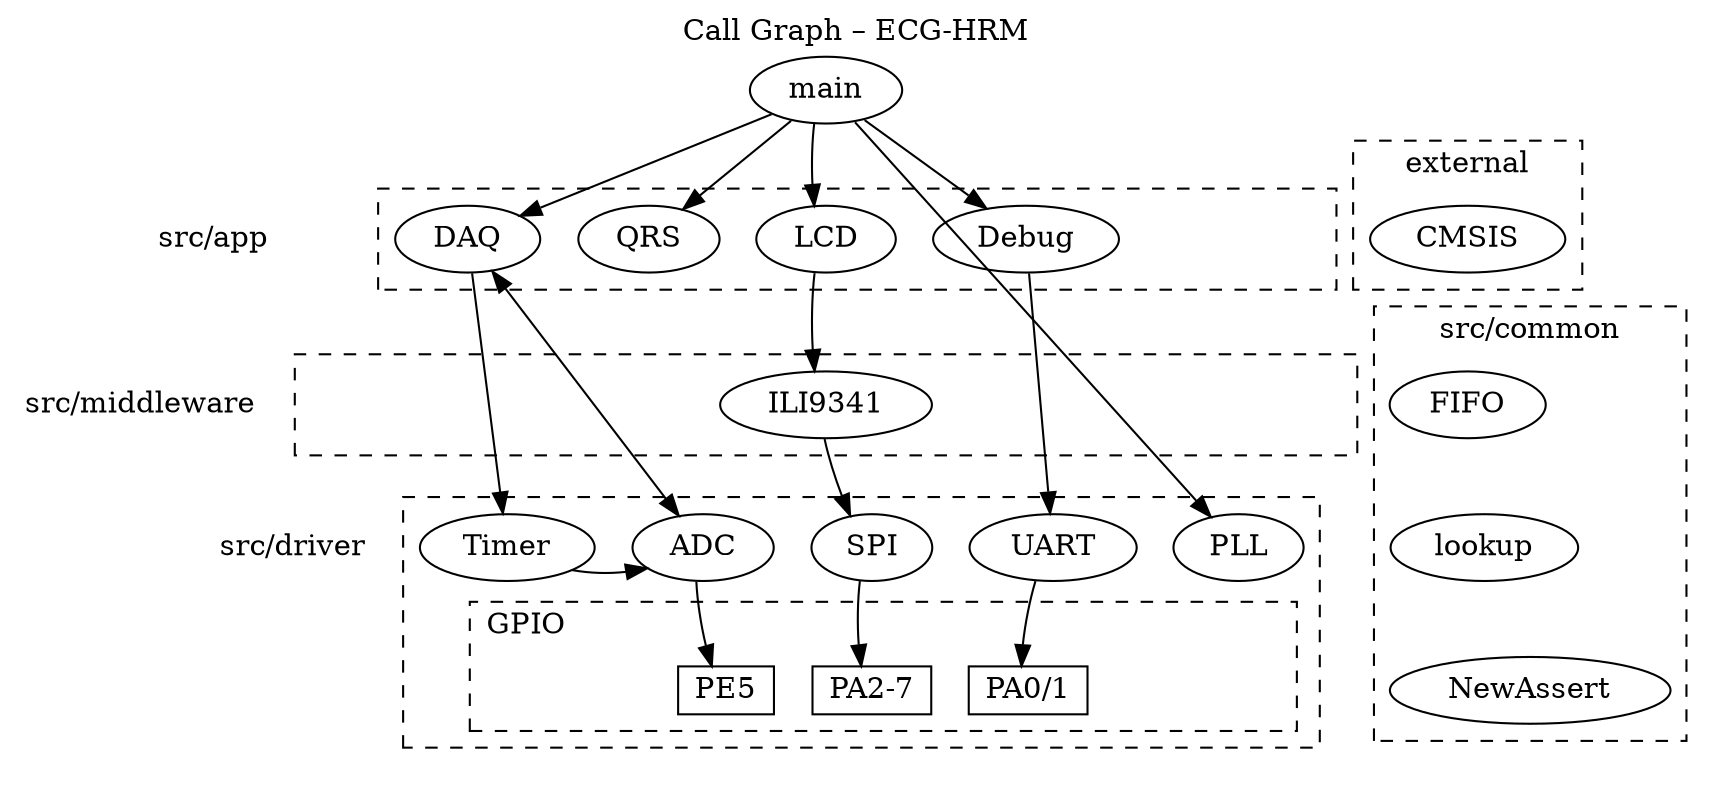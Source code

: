 digraph {
    labelloc="t";
    label="Call Graph – ECG-HRM";
    labeljust="c";
    newrank=true;
    node[shape=ellipse, height=0.25, width=0.5];
    splines=false;

    /***************************************************************************
    Main Clusters
    ***************************************************************************/

    // Application Software
    subgraph cluster_app{
        label=""; style="dashed";

        DAQ, QRS, LCD, Debug;
        app_col5[style=invis, shape=none];
    };

    // Middleware
    subgraph cluster_middleware{
        label=""
        style="dashed";

        ILI9341;
        mid_col1[style=invis, shape=none];
        mid_col2[style=invis, shape=none];
        mid_col4[style=invis, shape=none];
        mid_col5[style=invis, shape=none];
    };

    // Device Drivers
    subgraph cluster_driver{
        label=""; style="dashed";

        ADC, PLL, SPI, Timer, UART;

        subgraph cluster_gpio{
            label="GPIO";
            labeljust="l";

            node[shape=rect];
            PA01[label="PA0/1"]
            PA27[label="PA2-7"];
            PE5;

            node[style=invis, shape=none, width=0, height=0]
            hw_col1;
            hw_col5;
        };

    };

    // Common
    subgraph cluster_common {
        label="src/common"; style="dashed";

        FIFO, lookup, NewAssert;
    }

    // External
    subgraph cluster_external {
        label="external"; style="dashed";
        CMSIS;
    }

    // Connections
    edge[constraint=false];
    main -> {DAQ, QRS, LCD, Debug, PLL};
    DAQ -> ADC[dir=both];
    DAQ -> Timer;
    LCD -> ILI9341 -> SPI -> PA27;
    Debug -> UART -> PA01;

    ADC -> PE5;
    ADC -> Timer[dir=back];
    
    /***************************************************************************
    Graphviz Boilerplate
    ***************************************************************************/
    
    // Rows
    subgraph invis_rows{
        edge[style=invis];
        node[shape=none]
        rank_app[label="src/app"];
        rank_middle[label="src/middleware"]; 
        rank_driver[label="src/driver"];

        node[style=invis, shape=none, width=0, height=0, label=""];
        rank_main; rank_hw; rank_cols;
    };

    // Columns
    subgraph invis_cols{
        node[style=invis, shape=none, width=0, height=0, label=""];
        col1, col2, col3, col4, col5, col6;
    }

    // Horizontal Alignment
    edge[style=invis, weight=3, constraint=true];
    {rank=source; rank_main, main};
    {rank=same; rank_app -> DAQ -> QRS -> LCD -> Debug -> app_col5 -> CMSIS};
    {rank=same; rank_middle -> mid_col1 -> mid_col2 -> ILI9341 -> mid_col4 -> mid_col5 -> FIFO};
    {rank=same; rank_driver -> Timer -> ADC -> SPI -> UART -> PLL -> lookup};
    {rank=same; rank_hw -> hw_col1 -> PE5 -> PA27 -> PA01 -> hw_col5 -> NewAssert};
    {rank=same; rank_cols -> col1 -> col2 -> col3 -> col4 -> col5 -> col6};

    // Vertical Alignment
    rank_main -> rank_app -> rank_middle -> rank_driver -> rank_hw -> rank_cols;
    DAQ -> mid_col1 -> Timer -> hw_col1 -> col1;
    QRS -> mid_col2 -> ADC -> PE5 -> col2;
    main -> LCD -> ILI9341 -> SPI -> PA27 -> col3;
    Debug -> mid_col4 -> UART -> PA01 -> col4;
    app_col5 -> mid_col5 -> PLL -> hw_col5 -> col5;
    CMSIS -> FIFO -> lookup -> NewAssert -> col6;
}
